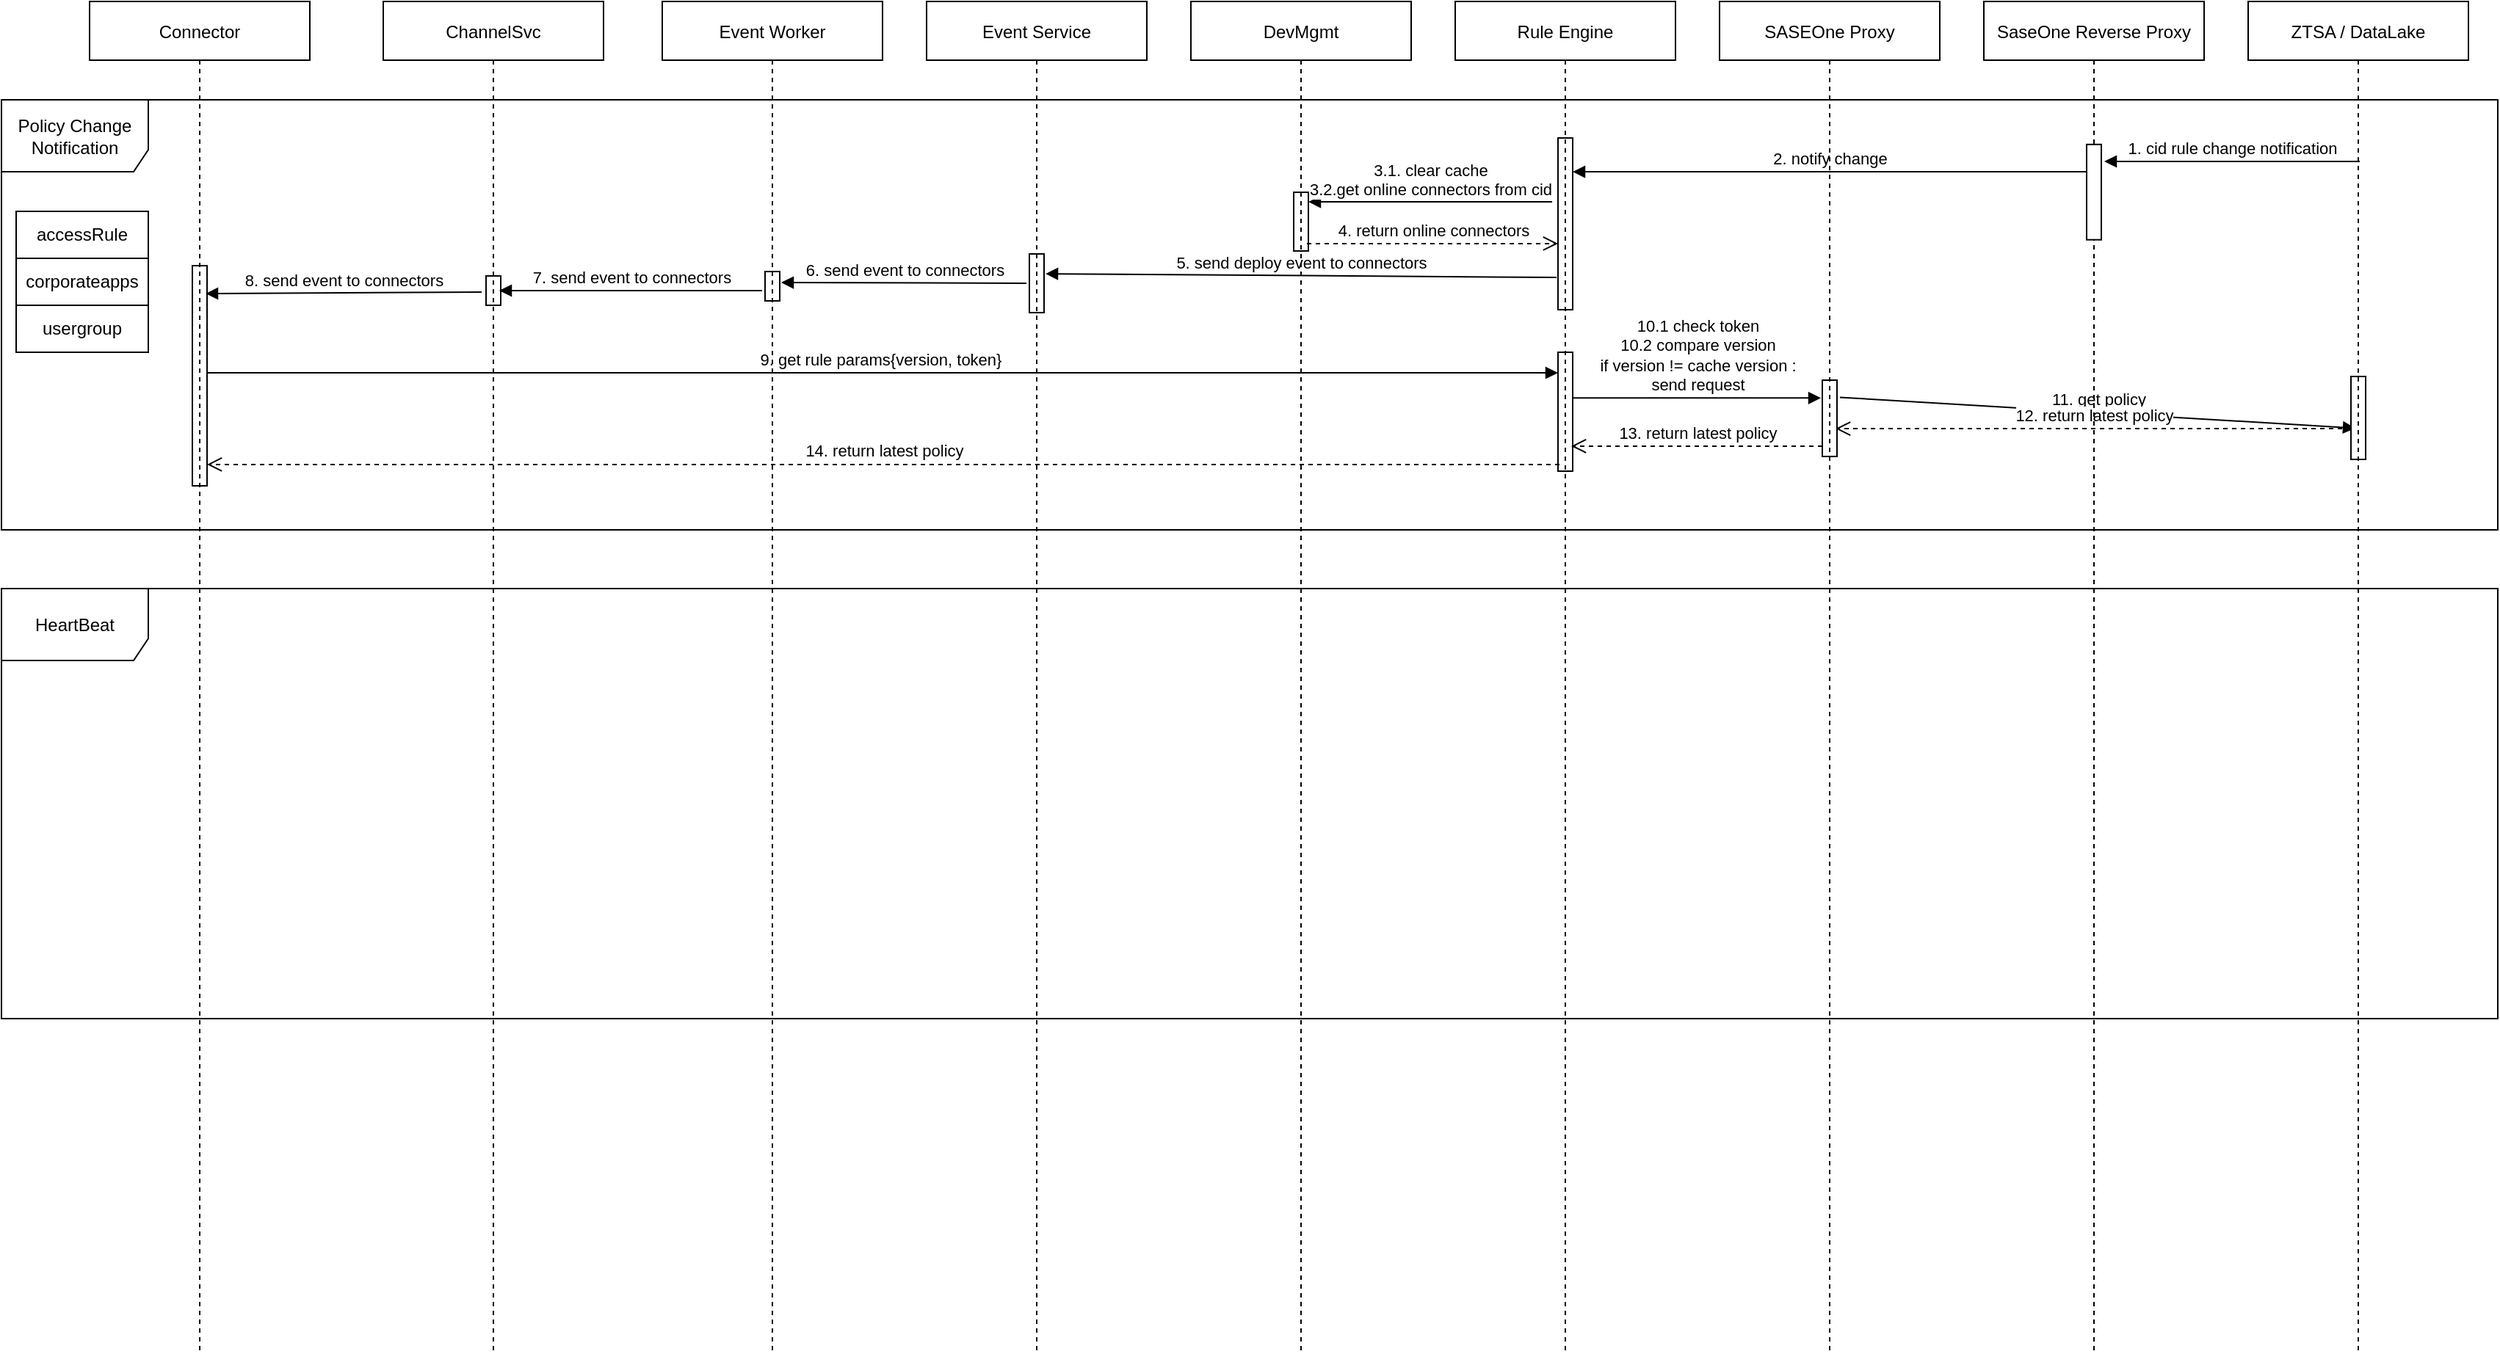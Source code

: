 <mxfile version="14.7.3" type="github">
  <diagram id="kgpKYQtTHZ0yAKxKKP6v" name="Page-1">
    <mxGraphModel dx="2272" dy="762" grid="1" gridSize="10" guides="1" tooltips="1" connect="1" arrows="1" fold="1" page="1" pageScale="1" pageWidth="850" pageHeight="1100" math="0" shadow="0">
      <root>
        <mxCell id="0" />
        <mxCell id="1" parent="0" />
        <mxCell id="WJ6oJNyNd8eeu6Pzfcjg-29" value="Policy Change Notification" style="shape=umlFrame;whiteSpace=wrap;html=1;width=100;height=49;" parent="1" vertex="1">
          <mxGeometry x="-680" y="127" width="1700" height="293" as="geometry" />
        </mxCell>
        <mxCell id="WJ6oJNyNd8eeu6Pzfcjg-30" value="" style="html=1;points=[];perimeter=orthogonalPerimeter;" parent="1" vertex="1">
          <mxGeometry x="690" y="230" height="80" as="geometry" />
        </mxCell>
        <mxCell id="WJ6oJNyNd8eeu6Pzfcjg-33" value="1. cid rule change notification" style="html=1;verticalAlign=bottom;endArrow=block;exitX=0.507;exitY=0.14;exitDx=0;exitDy=0;exitPerimeter=0;" parent="1" edge="1">
          <mxGeometry width="80" relative="1" as="geometry">
            <mxPoint x="926.05" y="169" as="sourcePoint" />
            <mxPoint x="752" y="169" as="targetPoint" />
          </mxGeometry>
        </mxCell>
        <mxCell id="SiqBBNk7Fq4k7bAk1j-C-1" value="" style="shape=table;html=1;whiteSpace=wrap;startSize=0;container=1;collapsible=0;childLayout=tableLayout;" vertex="1" parent="1">
          <mxGeometry x="-670" y="203" width="90" height="96" as="geometry" />
        </mxCell>
        <mxCell id="SiqBBNk7Fq4k7bAk1j-C-2" value="" style="shape=partialRectangle;html=1;whiteSpace=wrap;collapsible=0;dropTarget=0;pointerEvents=0;fillColor=none;top=0;left=0;bottom=0;right=0;points=[[0,0.5],[1,0.5]];portConstraint=eastwest;" vertex="1" parent="SiqBBNk7Fq4k7bAk1j-C-1">
          <mxGeometry width="90" height="32" as="geometry" />
        </mxCell>
        <mxCell id="SiqBBNk7Fq4k7bAk1j-C-3" value="accessRule" style="shape=partialRectangle;html=1;whiteSpace=wrap;connectable=0;overflow=hidden;fillColor=none;top=0;left=0;bottom=0;right=0;" vertex="1" parent="SiqBBNk7Fq4k7bAk1j-C-2">
          <mxGeometry width="90" height="32" as="geometry" />
        </mxCell>
        <mxCell id="SiqBBNk7Fq4k7bAk1j-C-4" value="" style="shape=partialRectangle;html=1;whiteSpace=wrap;collapsible=0;dropTarget=0;pointerEvents=0;fillColor=none;top=0;left=0;bottom=0;right=0;points=[[0,0.5],[1,0.5]];portConstraint=eastwest;" vertex="1" parent="SiqBBNk7Fq4k7bAk1j-C-1">
          <mxGeometry y="32" width="90" height="32" as="geometry" />
        </mxCell>
        <mxCell id="SiqBBNk7Fq4k7bAk1j-C-5" value="corporateapps" style="shape=partialRectangle;html=1;whiteSpace=wrap;connectable=0;overflow=hidden;fillColor=none;top=0;left=0;bottom=0;right=0;" vertex="1" parent="SiqBBNk7Fq4k7bAk1j-C-4">
          <mxGeometry width="90" height="32" as="geometry" />
        </mxCell>
        <mxCell id="SiqBBNk7Fq4k7bAk1j-C-6" value="" style="shape=partialRectangle;html=1;whiteSpace=wrap;collapsible=0;dropTarget=0;pointerEvents=0;fillColor=none;top=0;left=0;bottom=0;right=0;points=[[0,0.5],[1,0.5]];portConstraint=eastwest;" vertex="1" parent="SiqBBNk7Fq4k7bAk1j-C-1">
          <mxGeometry y="64" width="90" height="32" as="geometry" />
        </mxCell>
        <mxCell id="SiqBBNk7Fq4k7bAk1j-C-7" value="usergroup" style="shape=partialRectangle;html=1;whiteSpace=wrap;connectable=0;overflow=hidden;fillColor=none;top=0;left=0;bottom=0;right=0;" vertex="1" parent="SiqBBNk7Fq4k7bAk1j-C-6">
          <mxGeometry width="90" height="32" as="geometry" />
        </mxCell>
        <mxCell id="SiqBBNk7Fq4k7bAk1j-C-9" value="2. notify change" style="html=1;verticalAlign=bottom;endArrow=block;entryX=1;entryY=0.197;entryDx=0;entryDy=0;entryPerimeter=0;" edge="1" parent="1" target="SiqBBNk7Fq4k7bAk1j-C-8">
          <mxGeometry width="80" relative="1" as="geometry">
            <mxPoint x="740" y="176" as="sourcePoint" />
            <mxPoint x="393" y="181" as="targetPoint" />
          </mxGeometry>
        </mxCell>
        <mxCell id="SiqBBNk7Fq4k7bAk1j-C-43" value="" style="html=1;points=[];perimeter=orthogonalPerimeter;" vertex="1" parent="1">
          <mxGeometry x="200" y="190" width="10" height="40" as="geometry" />
        </mxCell>
        <mxCell id="SiqBBNk7Fq4k7bAk1j-C-44" value="3.1. clear cache&lt;br&gt;3.2.get online connectors from cid" style="html=1;verticalAlign=bottom;endArrow=block;exitX=-0.4;exitY=0.372;exitDx=0;exitDy=0;exitPerimeter=0;" edge="1" parent="1" source="SiqBBNk7Fq4k7bAk1j-C-8" target="SiqBBNk7Fq4k7bAk1j-C-43">
          <mxGeometry width="80" relative="1" as="geometry">
            <mxPoint x="750" y="190" as="sourcePoint" />
            <mxPoint x="210" y="204" as="targetPoint" />
          </mxGeometry>
        </mxCell>
        <mxCell id="SiqBBNk7Fq4k7bAk1j-C-45" value="4. return online connectors" style="html=1;verticalAlign=bottom;endArrow=open;dashed=1;endSize=8;exitX=0.9;exitY=0.649;exitDx=0;exitDy=0;exitPerimeter=0;" edge="1" parent="1">
          <mxGeometry relative="1" as="geometry">
            <mxPoint x="209" y="224.96" as="sourcePoint" />
            <mxPoint x="380" y="224.96" as="targetPoint" />
          </mxGeometry>
        </mxCell>
        <mxCell id="SiqBBNk7Fq4k7bAk1j-C-49" value="" style="html=1;points=[];perimeter=orthogonalPerimeter;" vertex="1" parent="1">
          <mxGeometry x="-160" y="244" width="10" height="20" as="geometry" />
        </mxCell>
        <mxCell id="SiqBBNk7Fq4k7bAk1j-C-50" value="6. send event to connectors" style="html=1;verticalAlign=bottom;endArrow=block;entryX=1.1;entryY=0.375;entryDx=0;entryDy=0;entryPerimeter=0;exitX=-0.2;exitY=0.5;exitDx=0;exitDy=0;exitPerimeter=0;" edge="1" parent="1" source="SiqBBNk7Fq4k7bAk1j-C-46" target="SiqBBNk7Fq4k7bAk1j-C-49">
          <mxGeometry width="80" relative="1" as="geometry">
            <mxPoint x="391" y="259.037" as="sourcePoint" />
            <mxPoint x="41" y="258.52" as="targetPoint" />
          </mxGeometry>
        </mxCell>
        <mxCell id="SiqBBNk7Fq4k7bAk1j-C-51" value="" style="html=1;points=[];perimeter=orthogonalPerimeter;" vertex="1" parent="1">
          <mxGeometry x="-350" y="247" width="10" height="20" as="geometry" />
        </mxCell>
        <mxCell id="SiqBBNk7Fq4k7bAk1j-C-52" value="7. send event to connectors" style="html=1;verticalAlign=bottom;endArrow=block;entryX=0.9;entryY=0.5;entryDx=0;entryDy=0;entryPerimeter=0;" edge="1" parent="1" target="SiqBBNk7Fq4k7bAk1j-C-51">
          <mxGeometry width="80" relative="1" as="geometry">
            <mxPoint x="-162" y="257" as="sourcePoint" />
            <mxPoint x="-330" y="250" as="targetPoint" />
          </mxGeometry>
        </mxCell>
        <mxCell id="SiqBBNk7Fq4k7bAk1j-C-53" value="" style="html=1;points=[];perimeter=orthogonalPerimeter;" vertex="1" parent="1">
          <mxGeometry x="-550" y="240" width="10" height="150" as="geometry" />
        </mxCell>
        <mxCell id="SiqBBNk7Fq4k7bAk1j-C-54" value="8. send event to connectors" style="html=1;verticalAlign=bottom;endArrow=block;exitX=-0.3;exitY=0.55;exitDx=0;exitDy=0;exitPerimeter=0;entryX=0.9;entryY=0.127;entryDx=0;entryDy=0;entryPerimeter=0;" edge="1" parent="1" source="SiqBBNk7Fq4k7bAk1j-C-51" target="SiqBBNk7Fq4k7bAk1j-C-53">
          <mxGeometry width="80" relative="1" as="geometry">
            <mxPoint x="-152" y="267" as="sourcePoint" />
            <mxPoint x="-511" y="258" as="targetPoint" />
          </mxGeometry>
        </mxCell>
        <mxCell id="SiqBBNk7Fq4k7bAk1j-C-57" value="" style="html=1;points=[];perimeter=orthogonalPerimeter;" vertex="1" parent="1">
          <mxGeometry x="380" y="299" width="10" height="81" as="geometry" />
        </mxCell>
        <mxCell id="SiqBBNk7Fq4k7bAk1j-C-59" value="9. get rule params{version, token}&amp;nbsp;" style="html=1;verticalAlign=bottom;endArrow=block;" edge="1" parent="1" source="SiqBBNk7Fq4k7bAk1j-C-53">
          <mxGeometry width="80" relative="1" as="geometry">
            <mxPoint x="-545" y="320" as="sourcePoint" />
            <mxPoint x="380" y="313" as="targetPoint" />
          </mxGeometry>
        </mxCell>
        <mxCell id="SiqBBNk7Fq4k7bAk1j-C-60" value="10.1 check token&lt;br&gt;10.2 compare version&lt;br&gt;if version != cache version :&lt;br&gt;send request" style="html=1;verticalAlign=bottom;endArrow=block;entryX=-0.1;entryY=0.234;entryDx=0;entryDy=0;entryPerimeter=0;" edge="1" parent="1" source="SiqBBNk7Fq4k7bAk1j-C-57" target="SiqBBNk7Fq4k7bAk1j-C-10">
          <mxGeometry width="80" relative="1" as="geometry">
            <mxPoint x="60" y="260" as="sourcePoint" />
            <mxPoint x="140" y="260" as="targetPoint" />
          </mxGeometry>
        </mxCell>
        <mxCell id="SiqBBNk7Fq4k7bAk1j-C-62" value="13. return latest policy" style="html=1;verticalAlign=bottom;endArrow=open;dashed=1;endSize=8;entryX=0.9;entryY=0.79;entryDx=0;entryDy=0;entryPerimeter=0;" edge="1" parent="1" source="SiqBBNk7Fq4k7bAk1j-C-10" target="SiqBBNk7Fq4k7bAk1j-C-57">
          <mxGeometry relative="1" as="geometry">
            <mxPoint x="929" y="369.98" as="sourcePoint" />
            <mxPoint x="390" y="355" as="targetPoint" />
          </mxGeometry>
        </mxCell>
        <mxCell id="SiqBBNk7Fq4k7bAk1j-C-63" value="14. return latest policy" style="html=1;verticalAlign=bottom;endArrow=open;dashed=1;endSize=8;exitX=0.1;exitY=0.944;exitDx=0;exitDy=0;exitPerimeter=0;" edge="1" parent="1" source="SiqBBNk7Fq4k7bAk1j-C-57" target="SiqBBNk7Fq4k7bAk1j-C-53">
          <mxGeometry relative="1" as="geometry">
            <mxPoint x="570" y="365" as="sourcePoint" />
            <mxPoint x="400" y="365" as="targetPoint" />
          </mxGeometry>
        </mxCell>
        <mxCell id="SiqBBNk7Fq4k7bAk1j-C-74" value="HeartBeat" style="shape=umlFrame;whiteSpace=wrap;html=1;width=100;height=49;" vertex="1" parent="1">
          <mxGeometry x="-680" y="460" width="1700" height="293" as="geometry" />
        </mxCell>
        <mxCell id="SiqBBNk7Fq4k7bAk1j-C-14" value="11. get policy" style="html=1;verticalAlign=bottom;endArrow=block;exitX=1.2;exitY=0.225;exitDx=0;exitDy=0;exitPerimeter=0;entryX=0.487;entryY=0.316;entryDx=0;entryDy=0;entryPerimeter=0;" edge="1" parent="1" source="SiqBBNk7Fq4k7bAk1j-C-10" target="Upf0A19Yq0ez-udiKR_j-33">
          <mxGeometry x="-620" y="60" width="80" as="geometry">
            <mxPoint x="-55" y="282" as="sourcePoint" />
            <mxPoint x="299" y="390" as="targetPoint" />
          </mxGeometry>
        </mxCell>
        <mxCell id="SiqBBNk7Fq4k7bAk1j-C-61" value="12. return latest policy" style="html=1;verticalAlign=bottom;endArrow=open;dashed=1;endSize=8;entryX=0.9;entryY=0.635;entryDx=0;entryDy=0;entryPerimeter=0;" edge="1" parent="1" source="SiqBBNk7Fq4k7bAk1j-C-13" target="SiqBBNk7Fq4k7bAk1j-C-10">
          <mxGeometry x="-620" y="60" as="geometry">
            <mxPoint x="-240" y="280" as="sourcePoint" />
            <mxPoint x="-50" y="420" as="targetPoint" />
          </mxGeometry>
        </mxCell>
        <mxCell id="SiqBBNk7Fq4k7bAk1j-C-48" value="5. send deploy event to connectors" style="html=1;verticalAlign=bottom;endArrow=block;entryX=1.1;entryY=0.338;entryDx=0;entryDy=0;entryPerimeter=0;exitX=-0.1;exitY=0.812;exitDx=0;exitDy=0;exitPerimeter=0;" edge="1" parent="1" source="SiqBBNk7Fq4k7bAk1j-C-8" target="SiqBBNk7Fq4k7bAk1j-C-46">
          <mxGeometry x="-620" y="60" width="80" as="geometry">
            <mxPoint x="-210" y="350" as="sourcePoint" />
            <mxPoint x="-130" y="350" as="targetPoint" />
          </mxGeometry>
        </mxCell>
        <mxCell id="SiqBBNk7Fq4k7bAk1j-C-10" value="" style="html=1;points=[];perimeter=orthogonalPerimeter;" vertex="1" parent="1">
          <mxGeometry x="560" y="318" width="10" height="52" as="geometry" />
        </mxCell>
        <mxCell id="SiqBBNk7Fq4k7bAk1j-C-8" value="" style="html=1;points=[];perimeter=orthogonalPerimeter;" vertex="1" parent="1">
          <mxGeometry x="380" y="153" width="10" height="117" as="geometry" />
        </mxCell>
        <mxCell id="SiqBBNk7Fq4k7bAk1j-C-13" value="" style="html=1;points=[];perimeter=orthogonalPerimeter;" vertex="1" parent="1">
          <mxGeometry x="920" y="315.5" width="10" height="56.5" as="geometry" />
        </mxCell>
        <mxCell id="WJ6oJNyNd8eeu6Pzfcjg-26" value="Event Worker" style="shape=umlLifeline;perimeter=lifelinePerimeter;container=1;collapsible=0;recursiveResize=0;rounded=0;shadow=0;strokeWidth=1;" parent="1" vertex="1">
          <mxGeometry x="-230" y="60" width="150" height="850" as="geometry" />
        </mxCell>
        <mxCell id="WJ6oJNyNd8eeu6Pzfcjg-27" value="ChannelSvc" style="shape=umlLifeline;perimeter=lifelinePerimeter;container=1;collapsible=0;recursiveResize=0;rounded=0;shadow=0;strokeWidth=1;" parent="1" vertex="1">
          <mxGeometry x="-420" y="60" width="150" height="850" as="geometry" />
        </mxCell>
        <mxCell id="WJ6oJNyNd8eeu6Pzfcjg-28" value="Connector" style="shape=umlLifeline;perimeter=lifelinePerimeter;container=1;collapsible=0;recursiveResize=0;rounded=0;shadow=0;strokeWidth=1;" parent="1" vertex="1">
          <mxGeometry x="-620" y="60" width="150" height="850" as="geometry" />
        </mxCell>
        <mxCell id="SiqBBNk7Fq4k7bAk1j-C-46" value="" style="html=1;points=[];perimeter=orthogonalPerimeter;" vertex="1" parent="1">
          <mxGeometry x="20" y="232" width="10" height="40" as="geometry" />
        </mxCell>
        <mxCell id="SiqBBNk7Fq4k7bAk1j-C-87" value="" style="group" vertex="1" connectable="0" parent="1">
          <mxGeometry x="-620" y="60" width="1620" height="920" as="geometry" />
        </mxCell>
        <mxCell id="Upf0A19Yq0ez-udiKR_j-33" value="ZTSA / DataLake" style="shape=umlLifeline;perimeter=lifelinePerimeter;container=0;collapsible=0;recursiveResize=0;rounded=0;shadow=0;strokeWidth=1;" parent="SiqBBNk7Fq4k7bAk1j-C-87" vertex="1">
          <mxGeometry x="1470" width="150" height="920.0" as="geometry" />
        </mxCell>
        <mxCell id="WJ6oJNyNd8eeu6Pzfcjg-20" value="SaseOne Reverse Proxy" style="shape=umlLifeline;perimeter=lifelinePerimeter;container=1;collapsible=0;recursiveResize=0;rounded=0;shadow=0;strokeWidth=1;" parent="SiqBBNk7Fq4k7bAk1j-C-87" vertex="1">
          <mxGeometry x="1290" width="150" height="920.0" as="geometry" />
        </mxCell>
        <mxCell id="WJ6oJNyNd8eeu6Pzfcjg-34" value="" style="html=1;points=[];perimeter=orthogonalPerimeter;" parent="WJ6oJNyNd8eeu6Pzfcjg-20" vertex="1">
          <mxGeometry x="70" y="97.412" width="10" height="64.941" as="geometry" />
        </mxCell>
        <mxCell id="WJ6oJNyNd8eeu6Pzfcjg-21" value="SASEOne Proxy" style="shape=umlLifeline;perimeter=lifelinePerimeter;container=0;collapsible=0;recursiveResize=0;rounded=0;shadow=0;strokeWidth=1;" parent="SiqBBNk7Fq4k7bAk1j-C-87" vertex="1">
          <mxGeometry x="1110" width="150" height="920.0" as="geometry" />
        </mxCell>
        <mxCell id="WJ6oJNyNd8eeu6Pzfcjg-22" value="Rule Engine" style="shape=umlLifeline;perimeter=lifelinePerimeter;container=0;collapsible=0;recursiveResize=0;rounded=0;shadow=0;strokeWidth=1;" parent="SiqBBNk7Fq4k7bAk1j-C-87" vertex="1">
          <mxGeometry x="930" width="150" height="920.0" as="geometry" />
        </mxCell>
        <mxCell id="WJ6oJNyNd8eeu6Pzfcjg-25" value="Event Service" style="shape=umlLifeline;perimeter=lifelinePerimeter;container=0;collapsible=0;recursiveResize=0;rounded=0;shadow=0;strokeWidth=1;" parent="SiqBBNk7Fq4k7bAk1j-C-87" vertex="1">
          <mxGeometry x="570" width="150" height="920.0" as="geometry" />
        </mxCell>
        <mxCell id="SiqBBNk7Fq4k7bAk1j-C-23" value="DevMgmt" style="shape=umlLifeline;perimeter=lifelinePerimeter;container=1;collapsible=0;recursiveResize=0;rounded=0;shadow=0;strokeWidth=1;" vertex="1" parent="SiqBBNk7Fq4k7bAk1j-C-87">
          <mxGeometry x="750" width="150" height="920.0" as="geometry" />
        </mxCell>
        <mxCell id="SiqBBNk7Fq4k7bAk1j-C-83" value="ChannelSvc" style="shape=umlLifeline;perimeter=lifelinePerimeter;container=1;collapsible=0;recursiveResize=0;rounded=0;shadow=0;strokeWidth=1;" vertex="1" parent="SiqBBNk7Fq4k7bAk1j-C-87">
          <mxGeometry x="200" width="150" height="920.0" as="geometry" />
        </mxCell>
        <mxCell id="SiqBBNk7Fq4k7bAk1j-C-84" value="Connector" style="shape=umlLifeline;perimeter=lifelinePerimeter;container=1;collapsible=0;recursiveResize=0;rounded=0;shadow=0;strokeWidth=1;" vertex="1" parent="SiqBBNk7Fq4k7bAk1j-C-87">
          <mxGeometry width="150" height="920.0" as="geometry" />
        </mxCell>
        <mxCell id="SiqBBNk7Fq4k7bAk1j-C-85" value="Event Worker" style="shape=umlLifeline;perimeter=lifelinePerimeter;container=1;collapsible=0;recursiveResize=0;rounded=0;shadow=0;strokeWidth=1;" vertex="1" parent="SiqBBNk7Fq4k7bAk1j-C-87">
          <mxGeometry x="390" width="150" height="920.0" as="geometry" />
        </mxCell>
      </root>
    </mxGraphModel>
  </diagram>
</mxfile>
